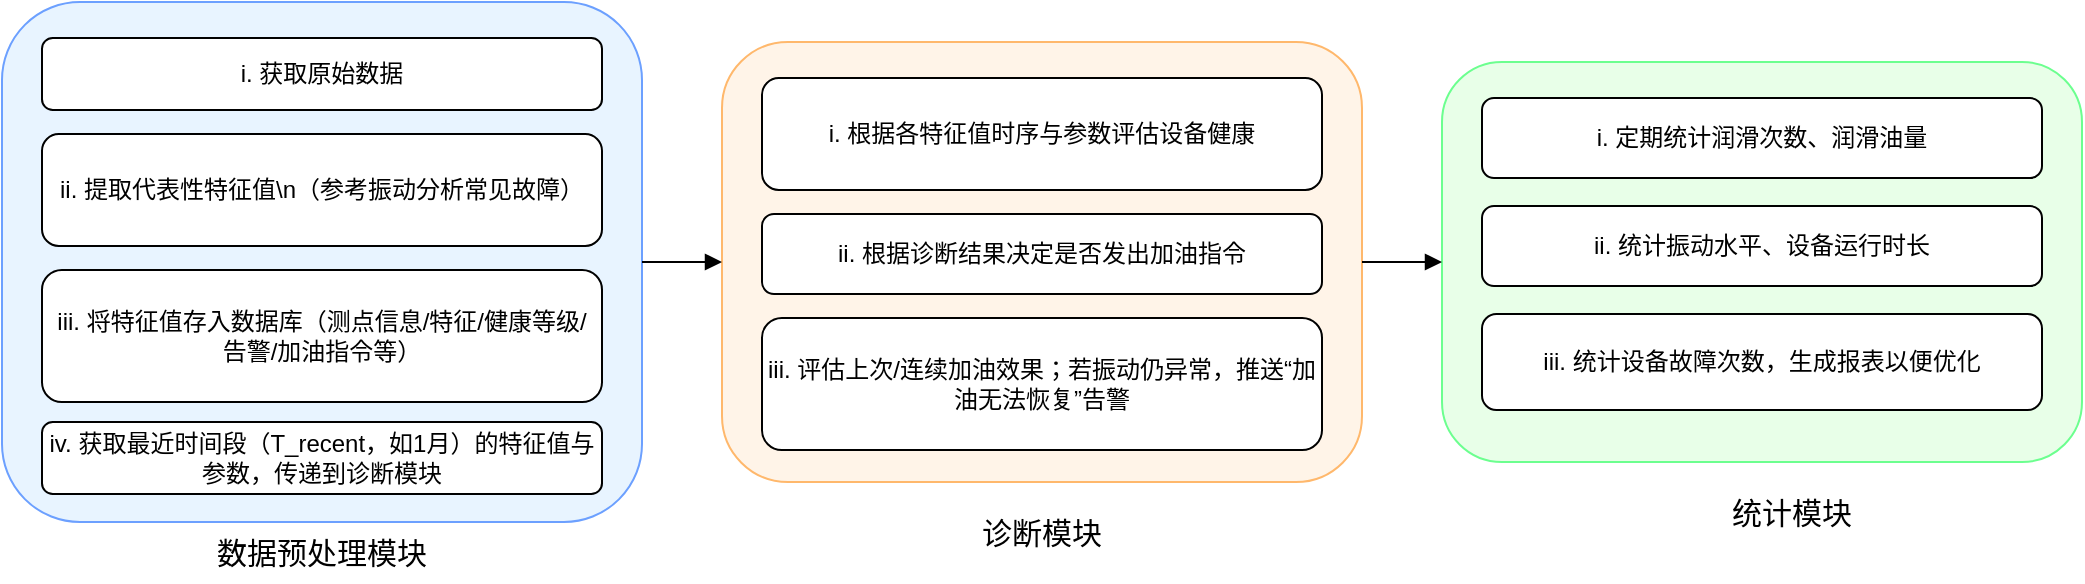 <mxfile version="28.0.7">
  <diagram id="diagram-1" name="振动润滑检测流程">
    <mxGraphModel dx="1288" dy="690" grid="1" gridSize="10" guides="1" tooltips="1" connect="1" arrows="1" fold="1" page="1" pageScale="1" pageWidth="827" pageHeight="1169" math="0" shadow="0">
      <root>
        <mxCell id="0" />
        <mxCell id="1" parent="0" />
        <mxCell id="pre_container" value="" style="rounded=1;whiteSpace=wrap;html=1;fillColor=#E8F4FF;strokeColor=#6CA0FF" parent="1" vertex="1">
          <mxGeometry x="60" y="60" width="320" height="260" as="geometry" />
        </mxCell>
        <mxCell id="pre_i" value="i. 获取原始数据" style="rounded=1;whiteSpace=wrap;html=1;spacing=4" parent="pre_container" vertex="1">
          <mxGeometry x="20" y="18" width="280" height="36" as="geometry" />
        </mxCell>
        <mxCell id="pre_ii" value="ii. 提取代表性特征值\n（参考振动分析常见故障）" style="rounded=1;whiteSpace=wrap;html=1;spacing=4" parent="pre_container" vertex="1">
          <mxGeometry x="20" y="66" width="280" height="56" as="geometry" />
        </mxCell>
        <mxCell id="pre_iii" value="iii. 将特征值存入数据库（测点信息/特征/健康等级/告警/加油指令等）" style="rounded=1;whiteSpace=wrap;html=1;spacing=4" parent="pre_container" vertex="1">
          <mxGeometry x="20" y="134" width="280" height="66" as="geometry" />
        </mxCell>
        <mxCell id="pre_iv" value="iv. 获取最近时间段（T_recent，如1月）的特征值与参数，传递到诊断模块" style="rounded=1;whiteSpace=wrap;html=1;spacing=4" parent="pre_container" vertex="1">
          <mxGeometry x="20" y="210" width="280" height="36" as="geometry" />
        </mxCell>
        <mxCell id="diag_container" value="诊断模块" style="rounded=1;whiteSpace=wrap;html=1;fillColor=#FFF4E8;strokeColor=#FFB86C" parent="1" vertex="1">
          <mxGeometry x="420" y="80" width="320" height="220" as="geometry" />
        </mxCell>
        <mxCell id="diag_i" value="i. 根据各特征值时序与参数评估设备健康" style="rounded=1;whiteSpace=wrap;html=1;spacing=4" parent="diag_container" vertex="1">
          <mxGeometry x="20" y="18" width="280" height="56" as="geometry" />
        </mxCell>
        <mxCell id="diag_ii" value="ii. 根据诊断结果决定是否发出加油指令" style="rounded=1;whiteSpace=wrap;html=1;spacing=4" parent="diag_container" vertex="1">
          <mxGeometry x="20" y="86" width="280" height="40" as="geometry" />
        </mxCell>
        <mxCell id="diag_iii" value="iii. 评估上次/连续加油效果；若振动仍异常，推送“加油无法恢复”告警" style="rounded=1;whiteSpace=wrap;html=1;spacing=4" parent="diag_container" vertex="1">
          <mxGeometry x="20" y="138" width="280" height="66" as="geometry" />
        </mxCell>
        <mxCell id="stat_container" value="统计模块" style="rounded=1;whiteSpace=wrap;html=1;fillColor=#E8FFE8;strokeColor=#6CFF8F" parent="1" vertex="1">
          <mxGeometry x="780" y="90" width="320" height="200" as="geometry" />
        </mxCell>
        <mxCell id="stat_i" value="i. 定期统计润滑次数、润滑油量" style="rounded=1;whiteSpace=wrap;html=1;spacing=4" parent="stat_container" vertex="1">
          <mxGeometry x="20" y="18" width="280" height="40" as="geometry" />
        </mxCell>
        <mxCell id="stat_ii" value="ii. 统计振动水平、设备运行时长" style="rounded=1;whiteSpace=wrap;html=1;spacing=4" parent="stat_container" vertex="1">
          <mxGeometry x="20" y="72" width="280" height="40" as="geometry" />
        </mxCell>
        <mxCell id="stat_iii" value="iii. 统计设备故障次数，生成报表以便优化" style="rounded=1;whiteSpace=wrap;html=1;spacing=4" parent="stat_container" vertex="1">
          <mxGeometry x="20" y="126" width="280" height="48" as="geometry" />
        </mxCell>
        <mxCell id="edge_pre_diag" style="edgeStyle=orthogonalEdgeStyle;rounded=0;orthogonalLoop=1;jettySize=auto;html=1;endArrow=block" parent="1" source="pre_container" target="diag_container" edge="1">
          <mxGeometry relative="1" as="geometry" />
        </mxCell>
        <mxCell id="edge_diag_stat" style="edgeStyle=orthogonalEdgeStyle;rounded=0;orthogonalLoop=1;jettySize=auto;html=1;endArrow=block" parent="1" source="diag_container" target="stat_container" edge="1">
          <mxGeometry relative="1" as="geometry" />
        </mxCell>
        <mxCell id="hWngNg9sLKYZqJ7I8tRK-1" value="&lt;font style=&quot;font-size: 15px;&quot;&gt;数据预处理模块&lt;/font&gt;" style="text;html=1;align=center;verticalAlign=middle;whiteSpace=wrap;rounded=0;" vertex="1" parent="1">
          <mxGeometry x="165" y="320" width="110" height="30" as="geometry" />
        </mxCell>
        <mxCell id="hWngNg9sLKYZqJ7I8tRK-2" value="&lt;font style=&quot;font-size: 15px;&quot;&gt;诊断模块&lt;/font&gt;" style="text;html=1;align=center;verticalAlign=middle;whiteSpace=wrap;rounded=0;" vertex="1" parent="1">
          <mxGeometry x="525" y="310" width="110" height="30" as="geometry" />
        </mxCell>
        <mxCell id="hWngNg9sLKYZqJ7I8tRK-3" value="&lt;font style=&quot;font-size: 15px;&quot;&gt;统计模块&lt;/font&gt;" style="text;html=1;align=center;verticalAlign=middle;whiteSpace=wrap;rounded=0;" vertex="1" parent="1">
          <mxGeometry x="900" y="300" width="110" height="30" as="geometry" />
        </mxCell>
      </root>
    </mxGraphModel>
  </diagram>
</mxfile>
